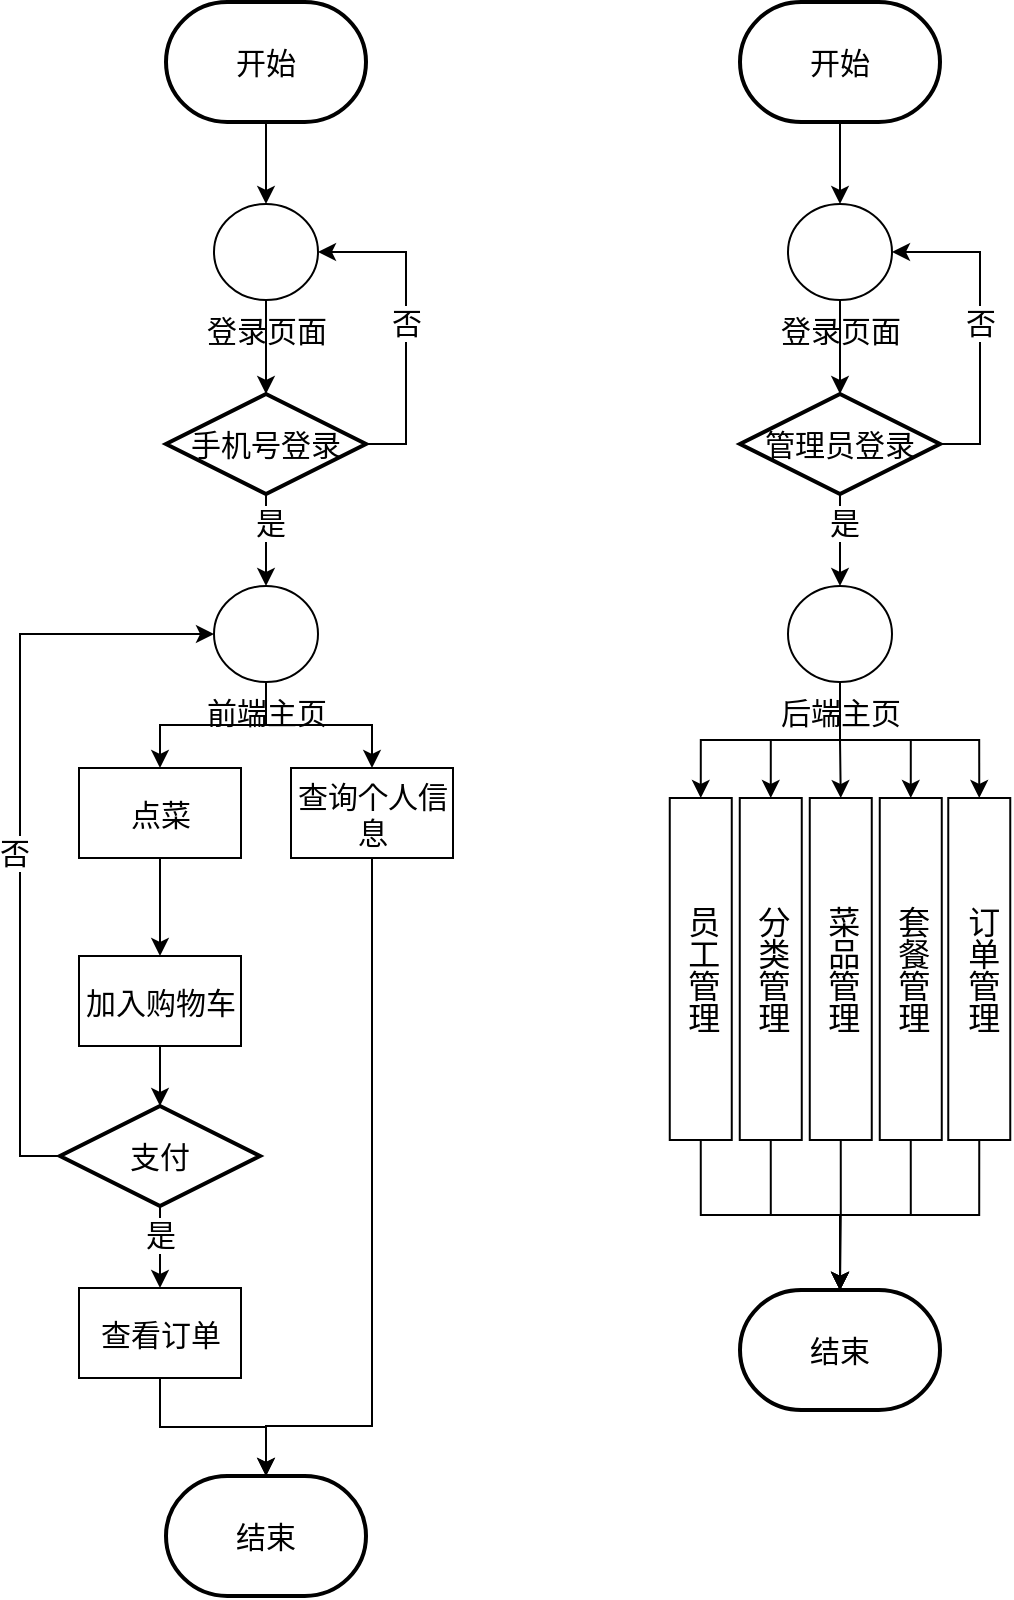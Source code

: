 <mxfile version="24.4.3" type="github">
  <diagram name="第 1 页" id="z4Q94nxHHII8CcPsO6VD">
    <mxGraphModel dx="1613" dy="1012" grid="0" gridSize="10" guides="1" tooltips="1" connect="1" arrows="1" fold="1" page="0" pageScale="1" pageWidth="827" pageHeight="1169" math="0" shadow="0">
      <root>
        <mxCell id="0" />
        <mxCell id="1" parent="0" />
        <mxCell id="KAtAkvgYexQPQ3HHpx02-66" value="" style="group" vertex="1" connectable="0" parent="1">
          <mxGeometry x="-131" y="-399" width="196.5" height="797" as="geometry" />
        </mxCell>
        <mxCell id="KAtAkvgYexQPQ3HHpx02-44" value="结束" style="strokeWidth=2;html=1;shape=mxgraph.flowchart.terminator;whiteSpace=wrap;fontSize=15;" vertex="1" parent="KAtAkvgYexQPQ3HHpx02-66">
          <mxGeometry x="53" y="737" width="100" height="60" as="geometry" />
        </mxCell>
        <mxCell id="KAtAkvgYexQPQ3HHpx02-61" style="edgeStyle=orthogonalEdgeStyle;rounded=0;orthogonalLoop=1;jettySize=auto;html=1;exitX=0.5;exitY=1;exitDx=0;exitDy=0;fontSize=15;" edge="1" parent="KAtAkvgYexQPQ3HHpx02-66" source="KAtAkvgYexQPQ3HHpx02-52" target="KAtAkvgYexQPQ3HHpx02-44">
          <mxGeometry relative="1" as="geometry" />
        </mxCell>
        <mxCell id="KAtAkvgYexQPQ3HHpx02-51" value="加入购物车" style="rounded=0;whiteSpace=wrap;html=1;container=0;fontSize=15;" vertex="1" parent="KAtAkvgYexQPQ3HHpx02-66">
          <mxGeometry x="9.5" y="477" width="81" height="45" as="geometry" />
        </mxCell>
        <mxCell id="KAtAkvgYexQPQ3HHpx02-52" value="查看订单" style="rounded=0;whiteSpace=wrap;html=1;container=0;fontSize=15;" vertex="1" parent="KAtAkvgYexQPQ3HHpx02-66">
          <mxGeometry x="9.5" y="643" width="81" height="45" as="geometry" />
        </mxCell>
        <mxCell id="LrOv5_oU3gxugozuznGC-1" value="开始" style="strokeWidth=2;html=1;shape=mxgraph.flowchart.terminator;whiteSpace=wrap;fontSize=15;container=0;" parent="KAtAkvgYexQPQ3HHpx02-66" vertex="1">
          <mxGeometry x="53" width="100" height="60" as="geometry" />
        </mxCell>
        <mxCell id="LrOv5_oU3gxugozuznGC-3" value="手机号登录" style="strokeWidth=2;html=1;shape=mxgraph.flowchart.decision;whiteSpace=wrap;fontSize=15;container=0;" parent="KAtAkvgYexQPQ3HHpx02-66" vertex="1">
          <mxGeometry x="53" y="196" width="100" height="50" as="geometry" />
        </mxCell>
        <mxCell id="KAtAkvgYexQPQ3HHpx02-55" style="edgeStyle=orthogonalEdgeStyle;rounded=0;orthogonalLoop=1;jettySize=auto;html=1;exitX=0.5;exitY=1;exitDx=0;exitDy=0;exitPerimeter=0;entryX=0.5;entryY=0;entryDx=0;entryDy=0;fontSize=15;" edge="1" parent="KAtAkvgYexQPQ3HHpx02-66" source="LrOv5_oU3gxugozuznGC-4" target="KAtAkvgYexQPQ3HHpx02-48">
          <mxGeometry relative="1" as="geometry" />
        </mxCell>
        <mxCell id="KAtAkvgYexQPQ3HHpx02-56" style="edgeStyle=orthogonalEdgeStyle;rounded=0;orthogonalLoop=1;jettySize=auto;html=1;exitX=0.5;exitY=1;exitDx=0;exitDy=0;exitPerimeter=0;entryX=0.5;entryY=0;entryDx=0;entryDy=0;fontSize=15;" edge="1" parent="KAtAkvgYexQPQ3HHpx02-66" source="LrOv5_oU3gxugozuznGC-4" target="KAtAkvgYexQPQ3HHpx02-50">
          <mxGeometry relative="1" as="geometry" />
        </mxCell>
        <mxCell id="LrOv5_oU3gxugozuznGC-4" value="前端主页" style="verticalLabelPosition=bottom;verticalAlign=top;html=1;shape=mxgraph.flowchart.on-page_reference;fontSize=15;container=0;" parent="KAtAkvgYexQPQ3HHpx02-66" vertex="1">
          <mxGeometry x="77" y="292" width="52" height="48" as="geometry" />
        </mxCell>
        <mxCell id="KAtAkvgYexQPQ3HHpx02-59" style="edgeStyle=orthogonalEdgeStyle;rounded=0;orthogonalLoop=1;jettySize=auto;html=1;exitX=0.5;exitY=1;exitDx=0;exitDy=0;exitPerimeter=0;entryX=0.5;entryY=0;entryDx=0;entryDy=0;fontSize=15;" edge="1" parent="KAtAkvgYexQPQ3HHpx02-66" source="KAtAkvgYexQPQ3HHpx02-26" target="KAtAkvgYexQPQ3HHpx02-52">
          <mxGeometry relative="1" as="geometry" />
        </mxCell>
        <mxCell id="KAtAkvgYexQPQ3HHpx02-64" value="是" style="edgeLabel;html=1;align=center;verticalAlign=middle;resizable=0;points=[];fontSize=15;" vertex="1" connectable="0" parent="KAtAkvgYexQPQ3HHpx02-59">
          <mxGeometry x="-0.33" relative="1" as="geometry">
            <mxPoint as="offset" />
          </mxGeometry>
        </mxCell>
        <mxCell id="KAtAkvgYexQPQ3HHpx02-26" value="支付" style="strokeWidth=2;html=1;shape=mxgraph.flowchart.decision;whiteSpace=wrap;fontSize=15;container=0;" vertex="1" parent="KAtAkvgYexQPQ3HHpx02-66">
          <mxGeometry y="552" width="100" height="50" as="geometry" />
        </mxCell>
        <mxCell id="KAtAkvgYexQPQ3HHpx02-30" style="edgeStyle=orthogonalEdgeStyle;rounded=0;orthogonalLoop=1;jettySize=auto;html=1;exitX=0.5;exitY=1;exitDx=0;exitDy=0;exitPerimeter=0;fontSize=15;" edge="1" parent="KAtAkvgYexQPQ3HHpx02-66" source="KAtAkvgYexQPQ3HHpx02-28" target="LrOv5_oU3gxugozuznGC-3">
          <mxGeometry relative="1" as="geometry" />
        </mxCell>
        <mxCell id="KAtAkvgYexQPQ3HHpx02-28" value="登录页面" style="verticalLabelPosition=bottom;verticalAlign=top;html=1;shape=mxgraph.flowchart.on-page_reference;fontSize=15;container=0;" vertex="1" parent="KAtAkvgYexQPQ3HHpx02-66">
          <mxGeometry x="77" y="101" width="52" height="48" as="geometry" />
        </mxCell>
        <mxCell id="KAtAkvgYexQPQ3HHpx02-29" style="edgeStyle=orthogonalEdgeStyle;rounded=0;orthogonalLoop=1;jettySize=auto;html=1;exitX=0.5;exitY=1;exitDx=0;exitDy=0;exitPerimeter=0;entryX=0.5;entryY=0;entryDx=0;entryDy=0;entryPerimeter=0;fontSize=15;" edge="1" parent="KAtAkvgYexQPQ3HHpx02-66" source="LrOv5_oU3gxugozuznGC-1" target="KAtAkvgYexQPQ3HHpx02-28">
          <mxGeometry relative="1" as="geometry" />
        </mxCell>
        <mxCell id="KAtAkvgYexQPQ3HHpx02-31" style="edgeStyle=orthogonalEdgeStyle;rounded=0;orthogonalLoop=1;jettySize=auto;html=1;exitX=0.5;exitY=1;exitDx=0;exitDy=0;exitPerimeter=0;entryX=0.5;entryY=0;entryDx=0;entryDy=0;entryPerimeter=0;fontSize=15;" edge="1" parent="KAtAkvgYexQPQ3HHpx02-66" source="LrOv5_oU3gxugozuznGC-3" target="LrOv5_oU3gxugozuznGC-4">
          <mxGeometry relative="1" as="geometry" />
        </mxCell>
        <mxCell id="KAtAkvgYexQPQ3HHpx02-42" value="是" style="edgeLabel;html=1;align=center;verticalAlign=middle;resizable=0;points=[];fontSize=15;container=0;" vertex="1" connectable="0" parent="KAtAkvgYexQPQ3HHpx02-31">
          <mxGeometry x="-0.451" y="2" relative="1" as="geometry">
            <mxPoint y="1" as="offset" />
          </mxGeometry>
        </mxCell>
        <mxCell id="KAtAkvgYexQPQ3HHpx02-32" style="edgeStyle=orthogonalEdgeStyle;rounded=0;orthogonalLoop=1;jettySize=auto;html=1;exitX=1;exitY=0.5;exitDx=0;exitDy=0;exitPerimeter=0;entryX=1;entryY=0.5;entryDx=0;entryDy=0;entryPerimeter=0;fontSize=15;" edge="1" parent="KAtAkvgYexQPQ3HHpx02-66" source="LrOv5_oU3gxugozuznGC-3" target="KAtAkvgYexQPQ3HHpx02-28">
          <mxGeometry relative="1" as="geometry" />
        </mxCell>
        <mxCell id="KAtAkvgYexQPQ3HHpx02-43" value="否" style="edgeLabel;html=1;align=center;verticalAlign=middle;resizable=0;points=[];fontSize=15;container=0;" vertex="1" connectable="0" parent="KAtAkvgYexQPQ3HHpx02-32">
          <mxGeometry x="0.013" relative="1" as="geometry">
            <mxPoint as="offset" />
          </mxGeometry>
        </mxCell>
        <mxCell id="KAtAkvgYexQPQ3HHpx02-39" style="edgeStyle=orthogonalEdgeStyle;rounded=0;orthogonalLoop=1;jettySize=auto;html=1;exitX=0;exitY=0.5;exitDx=0;exitDy=0;exitPerimeter=0;entryX=0;entryY=0.5;entryDx=0;entryDy=0;entryPerimeter=0;fontSize=15;" edge="1" parent="KAtAkvgYexQPQ3HHpx02-66" source="KAtAkvgYexQPQ3HHpx02-26" target="LrOv5_oU3gxugozuznGC-4">
          <mxGeometry relative="1" as="geometry" />
        </mxCell>
        <mxCell id="KAtAkvgYexQPQ3HHpx02-41" value="否" style="edgeLabel;html=1;align=center;verticalAlign=middle;resizable=0;points=[];fontSize=15;container=0;" vertex="1" connectable="0" parent="KAtAkvgYexQPQ3HHpx02-39">
          <mxGeometry x="-0.095" y="3" relative="1" as="geometry">
            <mxPoint y="-1" as="offset" />
          </mxGeometry>
        </mxCell>
        <mxCell id="KAtAkvgYexQPQ3HHpx02-57" style="edgeStyle=orthogonalEdgeStyle;rounded=0;orthogonalLoop=1;jettySize=auto;html=1;exitX=0.5;exitY=1;exitDx=0;exitDy=0;entryX=0.5;entryY=0;entryDx=0;entryDy=0;fontSize=15;" edge="1" parent="KAtAkvgYexQPQ3HHpx02-66" source="KAtAkvgYexQPQ3HHpx02-48" target="KAtAkvgYexQPQ3HHpx02-51">
          <mxGeometry relative="1" as="geometry" />
        </mxCell>
        <mxCell id="KAtAkvgYexQPQ3HHpx02-58" style="edgeStyle=orthogonalEdgeStyle;rounded=0;orthogonalLoop=1;jettySize=auto;html=1;exitX=0.5;exitY=1;exitDx=0;exitDy=0;entryX=0.5;entryY=0;entryDx=0;entryDy=0;entryPerimeter=0;fontSize=15;" edge="1" parent="KAtAkvgYexQPQ3HHpx02-66" source="KAtAkvgYexQPQ3HHpx02-51" target="KAtAkvgYexQPQ3HHpx02-26">
          <mxGeometry relative="1" as="geometry" />
        </mxCell>
        <mxCell id="KAtAkvgYexQPQ3HHpx02-48" value="点菜" style="rounded=0;whiteSpace=wrap;html=1;container=0;fontSize=15;" vertex="1" parent="KAtAkvgYexQPQ3HHpx02-66">
          <mxGeometry x="9.5" y="383" width="81" height="45" as="geometry" />
        </mxCell>
        <mxCell id="KAtAkvgYexQPQ3HHpx02-50" value="查询个人信息" style="rounded=0;whiteSpace=wrap;html=1;container=0;fontSize=15;" vertex="1" parent="KAtAkvgYexQPQ3HHpx02-66">
          <mxGeometry x="115.5" y="383" width="81" height="45" as="geometry" />
        </mxCell>
        <mxCell id="KAtAkvgYexQPQ3HHpx02-65" style="edgeStyle=orthogonalEdgeStyle;rounded=0;orthogonalLoop=1;jettySize=auto;html=1;exitX=0.5;exitY=1;exitDx=0;exitDy=0;entryX=0.5;entryY=0;entryDx=0;entryDy=0;entryPerimeter=0;fontSize=15;" edge="1" parent="KAtAkvgYexQPQ3HHpx02-66" source="KAtAkvgYexQPQ3HHpx02-50" target="KAtAkvgYexQPQ3HHpx02-44">
          <mxGeometry relative="1" as="geometry">
            <Array as="points">
              <mxPoint x="156" y="712" />
              <mxPoint x="103" y="712" />
            </Array>
          </mxGeometry>
        </mxCell>
        <mxCell id="KAtAkvgYexQPQ3HHpx02-106" value="" style="group" vertex="1" connectable="0" parent="1">
          <mxGeometry x="173.88" y="-399" width="170.25" height="704" as="geometry" />
        </mxCell>
        <mxCell id="KAtAkvgYexQPQ3HHpx02-69" value="开始" style="strokeWidth=2;html=1;shape=mxgraph.flowchart.terminator;whiteSpace=wrap;fontSize=15;container=0;" vertex="1" parent="KAtAkvgYexQPQ3HHpx02-106">
          <mxGeometry x="35.12" width="100" height="60" as="geometry" />
        </mxCell>
        <mxCell id="KAtAkvgYexQPQ3HHpx02-70" value="管理员登录" style="strokeWidth=2;html=1;shape=mxgraph.flowchart.decision;whiteSpace=wrap;fontSize=15;container=0;" vertex="1" parent="KAtAkvgYexQPQ3HHpx02-106">
          <mxGeometry x="35.12" y="196" width="100" height="50" as="geometry" />
        </mxCell>
        <mxCell id="KAtAkvgYexQPQ3HHpx02-86" style="edgeStyle=orthogonalEdgeStyle;rounded=0;orthogonalLoop=1;jettySize=auto;html=1;exitX=0.5;exitY=1;exitDx=0;exitDy=0;exitPerimeter=0;entryX=0.5;entryY=0;entryDx=0;entryDy=0;" edge="1" parent="KAtAkvgYexQPQ3HHpx02-106" source="KAtAkvgYexQPQ3HHpx02-71" target="KAtAkvgYexQPQ3HHpx02-79">
          <mxGeometry relative="1" as="geometry" />
        </mxCell>
        <mxCell id="KAtAkvgYexQPQ3HHpx02-87" style="edgeStyle=orthogonalEdgeStyle;rounded=0;orthogonalLoop=1;jettySize=auto;html=1;exitX=0.5;exitY=1;exitDx=0;exitDy=0;exitPerimeter=0;entryX=0.5;entryY=0;entryDx=0;entryDy=0;" edge="1" parent="KAtAkvgYexQPQ3HHpx02-106" source="KAtAkvgYexQPQ3HHpx02-71" target="KAtAkvgYexQPQ3HHpx02-80">
          <mxGeometry relative="1" as="geometry" />
        </mxCell>
        <mxCell id="KAtAkvgYexQPQ3HHpx02-100" style="edgeStyle=orthogonalEdgeStyle;rounded=0;orthogonalLoop=1;jettySize=auto;html=1;exitX=0.5;exitY=1;exitDx=0;exitDy=0;exitPerimeter=0;entryX=0.5;entryY=0;entryDx=0;entryDy=0;" edge="1" parent="KAtAkvgYexQPQ3HHpx02-106" source="KAtAkvgYexQPQ3HHpx02-71" target="KAtAkvgYexQPQ3HHpx02-81">
          <mxGeometry relative="1" as="geometry" />
        </mxCell>
        <mxCell id="KAtAkvgYexQPQ3HHpx02-103" style="edgeStyle=orthogonalEdgeStyle;rounded=0;orthogonalLoop=1;jettySize=auto;html=1;exitX=0.5;exitY=1;exitDx=0;exitDy=0;exitPerimeter=0;entryX=0.5;entryY=0;entryDx=0;entryDy=0;" edge="1" parent="KAtAkvgYexQPQ3HHpx02-106" source="KAtAkvgYexQPQ3HHpx02-71" target="KAtAkvgYexQPQ3HHpx02-82">
          <mxGeometry relative="1" as="geometry" />
        </mxCell>
        <mxCell id="KAtAkvgYexQPQ3HHpx02-104" style="edgeStyle=orthogonalEdgeStyle;rounded=0;orthogonalLoop=1;jettySize=auto;html=1;exitX=0.5;exitY=1;exitDx=0;exitDy=0;exitPerimeter=0;entryX=0.5;entryY=0;entryDx=0;entryDy=0;" edge="1" parent="KAtAkvgYexQPQ3HHpx02-106" source="KAtAkvgYexQPQ3HHpx02-71" target="KAtAkvgYexQPQ3HHpx02-97">
          <mxGeometry relative="1" as="geometry" />
        </mxCell>
        <mxCell id="KAtAkvgYexQPQ3HHpx02-71" value="后端主页" style="verticalLabelPosition=bottom;verticalAlign=top;html=1;shape=mxgraph.flowchart.on-page_reference;fontSize=15;container=0;" vertex="1" parent="KAtAkvgYexQPQ3HHpx02-106">
          <mxGeometry x="59.12" y="292" width="52" height="48" as="geometry" />
        </mxCell>
        <mxCell id="KAtAkvgYexQPQ3HHpx02-72" style="edgeStyle=orthogonalEdgeStyle;rounded=0;orthogonalLoop=1;jettySize=auto;html=1;exitX=0.5;exitY=1;exitDx=0;exitDy=0;exitPerimeter=0;fontSize=15;" edge="1" source="KAtAkvgYexQPQ3HHpx02-73" target="KAtAkvgYexQPQ3HHpx02-70" parent="KAtAkvgYexQPQ3HHpx02-106">
          <mxGeometry relative="1" as="geometry" />
        </mxCell>
        <mxCell id="KAtAkvgYexQPQ3HHpx02-73" value="登录页面" style="verticalLabelPosition=bottom;verticalAlign=top;html=1;shape=mxgraph.flowchart.on-page_reference;fontSize=15;container=0;" vertex="1" parent="KAtAkvgYexQPQ3HHpx02-106">
          <mxGeometry x="59.12" y="101" width="52" height="48" as="geometry" />
        </mxCell>
        <mxCell id="KAtAkvgYexQPQ3HHpx02-74" style="edgeStyle=orthogonalEdgeStyle;rounded=0;orthogonalLoop=1;jettySize=auto;html=1;exitX=0.5;exitY=1;exitDx=0;exitDy=0;exitPerimeter=0;entryX=0.5;entryY=0;entryDx=0;entryDy=0;entryPerimeter=0;fontSize=15;" edge="1" source="KAtAkvgYexQPQ3HHpx02-69" target="KAtAkvgYexQPQ3HHpx02-73" parent="KAtAkvgYexQPQ3HHpx02-106">
          <mxGeometry relative="1" as="geometry" />
        </mxCell>
        <mxCell id="KAtAkvgYexQPQ3HHpx02-75" style="edgeStyle=orthogonalEdgeStyle;rounded=0;orthogonalLoop=1;jettySize=auto;html=1;exitX=0.5;exitY=1;exitDx=0;exitDy=0;exitPerimeter=0;entryX=0.5;entryY=0;entryDx=0;entryDy=0;entryPerimeter=0;fontSize=15;" edge="1" source="KAtAkvgYexQPQ3HHpx02-70" target="KAtAkvgYexQPQ3HHpx02-71" parent="KAtAkvgYexQPQ3HHpx02-106">
          <mxGeometry relative="1" as="geometry" />
        </mxCell>
        <mxCell id="KAtAkvgYexQPQ3HHpx02-76" value="是" style="edgeLabel;html=1;align=center;verticalAlign=middle;resizable=0;points=[];fontSize=15;container=0;" vertex="1" connectable="0" parent="KAtAkvgYexQPQ3HHpx02-75">
          <mxGeometry x="-0.451" y="2" relative="1" as="geometry">
            <mxPoint y="1" as="offset" />
          </mxGeometry>
        </mxCell>
        <mxCell id="KAtAkvgYexQPQ3HHpx02-77" style="edgeStyle=orthogonalEdgeStyle;rounded=0;orthogonalLoop=1;jettySize=auto;html=1;exitX=1;exitY=0.5;exitDx=0;exitDy=0;exitPerimeter=0;entryX=1;entryY=0.5;entryDx=0;entryDy=0;entryPerimeter=0;fontSize=15;" edge="1" source="KAtAkvgYexQPQ3HHpx02-70" target="KAtAkvgYexQPQ3HHpx02-73" parent="KAtAkvgYexQPQ3HHpx02-106">
          <mxGeometry relative="1" as="geometry" />
        </mxCell>
        <mxCell id="KAtAkvgYexQPQ3HHpx02-78" value="否" style="edgeLabel;html=1;align=center;verticalAlign=middle;resizable=0;points=[];fontSize=15;container=0;" vertex="1" connectable="0" parent="KAtAkvgYexQPQ3HHpx02-77">
          <mxGeometry x="0.013" relative="1" as="geometry">
            <mxPoint as="offset" />
          </mxGeometry>
        </mxCell>
        <mxCell id="KAtAkvgYexQPQ3HHpx02-90" value="结束" style="strokeWidth=2;html=1;shape=mxgraph.flowchart.terminator;whiteSpace=wrap;fontSize=15;container=0;" vertex="1" parent="KAtAkvgYexQPQ3HHpx02-106">
          <mxGeometry x="35.12" y="644" width="100" height="60" as="geometry" />
        </mxCell>
        <mxCell id="KAtAkvgYexQPQ3HHpx02-91" style="edgeStyle=orthogonalEdgeStyle;rounded=0;orthogonalLoop=1;jettySize=auto;html=1;exitX=0.5;exitY=1;exitDx=0;exitDy=0;entryX=0.5;entryY=0;entryDx=0;entryDy=0;entryPerimeter=0;" edge="1" parent="KAtAkvgYexQPQ3HHpx02-106" source="KAtAkvgYexQPQ3HHpx02-79" target="KAtAkvgYexQPQ3HHpx02-90">
          <mxGeometry relative="1" as="geometry" />
        </mxCell>
        <mxCell id="KAtAkvgYexQPQ3HHpx02-93" style="edgeStyle=orthogonalEdgeStyle;rounded=0;orthogonalLoop=1;jettySize=auto;html=1;exitX=0.5;exitY=1;exitDx=0;exitDy=0;entryX=0.5;entryY=0;entryDx=0;entryDy=0;entryPerimeter=0;" edge="1" parent="KAtAkvgYexQPQ3HHpx02-106" source="KAtAkvgYexQPQ3HHpx02-80" target="KAtAkvgYexQPQ3HHpx02-90">
          <mxGeometry relative="1" as="geometry" />
        </mxCell>
        <mxCell id="KAtAkvgYexQPQ3HHpx02-94" style="edgeStyle=orthogonalEdgeStyle;rounded=0;orthogonalLoop=1;jettySize=auto;html=1;exitX=0.5;exitY=1;exitDx=0;exitDy=0;entryX=0.5;entryY=0;entryDx=0;entryDy=0;entryPerimeter=0;" edge="1" parent="KAtAkvgYexQPQ3HHpx02-106" source="KAtAkvgYexQPQ3HHpx02-81" target="KAtAkvgYexQPQ3HHpx02-90">
          <mxGeometry relative="1" as="geometry" />
        </mxCell>
        <mxCell id="KAtAkvgYexQPQ3HHpx02-95" style="edgeStyle=orthogonalEdgeStyle;rounded=0;orthogonalLoop=1;jettySize=auto;html=1;exitX=0.5;exitY=1;exitDx=0;exitDy=0;entryX=0.5;entryY=0;entryDx=0;entryDy=0;entryPerimeter=0;" edge="1" parent="KAtAkvgYexQPQ3HHpx02-106" source="KAtAkvgYexQPQ3HHpx02-82" target="KAtAkvgYexQPQ3HHpx02-90">
          <mxGeometry relative="1" as="geometry" />
        </mxCell>
        <mxCell id="KAtAkvgYexQPQ3HHpx02-102" value="" style="group" vertex="1" connectable="0" parent="KAtAkvgYexQPQ3HHpx02-106">
          <mxGeometry y="398" width="170.25" height="171" as="geometry" />
        </mxCell>
        <mxCell id="KAtAkvgYexQPQ3HHpx02-97" value="订单管理" style="rounded=0;whiteSpace=wrap;html=1;textDirection=vertical-rl;fontFamily=宋体;fontSize=16;container=0;" vertex="1" parent="KAtAkvgYexQPQ3HHpx02-102">
          <mxGeometry x="139.25" width="31" height="171" as="geometry" />
        </mxCell>
        <mxCell id="KAtAkvgYexQPQ3HHpx02-79" value="员工管理" style="rounded=0;whiteSpace=wrap;html=1;textDirection=vertical-rl;fontFamily=宋体;fontSize=16;container=0;" vertex="1" parent="KAtAkvgYexQPQ3HHpx02-102">
          <mxGeometry width="31" height="171" as="geometry" />
        </mxCell>
        <mxCell id="KAtAkvgYexQPQ3HHpx02-80" value="分类管理" style="rounded=0;whiteSpace=wrap;html=1;textDirection=vertical-rl;fontFamily=宋体;fontSize=16;container=0;" vertex="1" parent="KAtAkvgYexQPQ3HHpx02-102">
          <mxGeometry x="35" width="31" height="171" as="geometry" />
        </mxCell>
        <mxCell id="KAtAkvgYexQPQ3HHpx02-81" value="菜品管理" style="rounded=0;whiteSpace=wrap;html=1;textDirection=vertical-rl;fontFamily=宋体;fontSize=16;container=0;" vertex="1" parent="KAtAkvgYexQPQ3HHpx02-102">
          <mxGeometry x="70" width="31" height="171" as="geometry" />
        </mxCell>
        <mxCell id="KAtAkvgYexQPQ3HHpx02-82" value="套餐管理" style="rounded=0;whiteSpace=wrap;html=1;textDirection=vertical-rl;fontFamily=宋体;fontSize=16;container=0;" vertex="1" parent="KAtAkvgYexQPQ3HHpx02-102">
          <mxGeometry x="105" width="31" height="171" as="geometry" />
        </mxCell>
        <mxCell id="KAtAkvgYexQPQ3HHpx02-105" style="edgeStyle=orthogonalEdgeStyle;rounded=0;orthogonalLoop=1;jettySize=auto;html=1;exitX=0.5;exitY=1;exitDx=0;exitDy=0;entryX=0.5;entryY=0;entryDx=0;entryDy=0;entryPerimeter=0;" edge="1" parent="KAtAkvgYexQPQ3HHpx02-106" source="KAtAkvgYexQPQ3HHpx02-97" target="KAtAkvgYexQPQ3HHpx02-90">
          <mxGeometry relative="1" as="geometry" />
        </mxCell>
      </root>
    </mxGraphModel>
  </diagram>
</mxfile>
